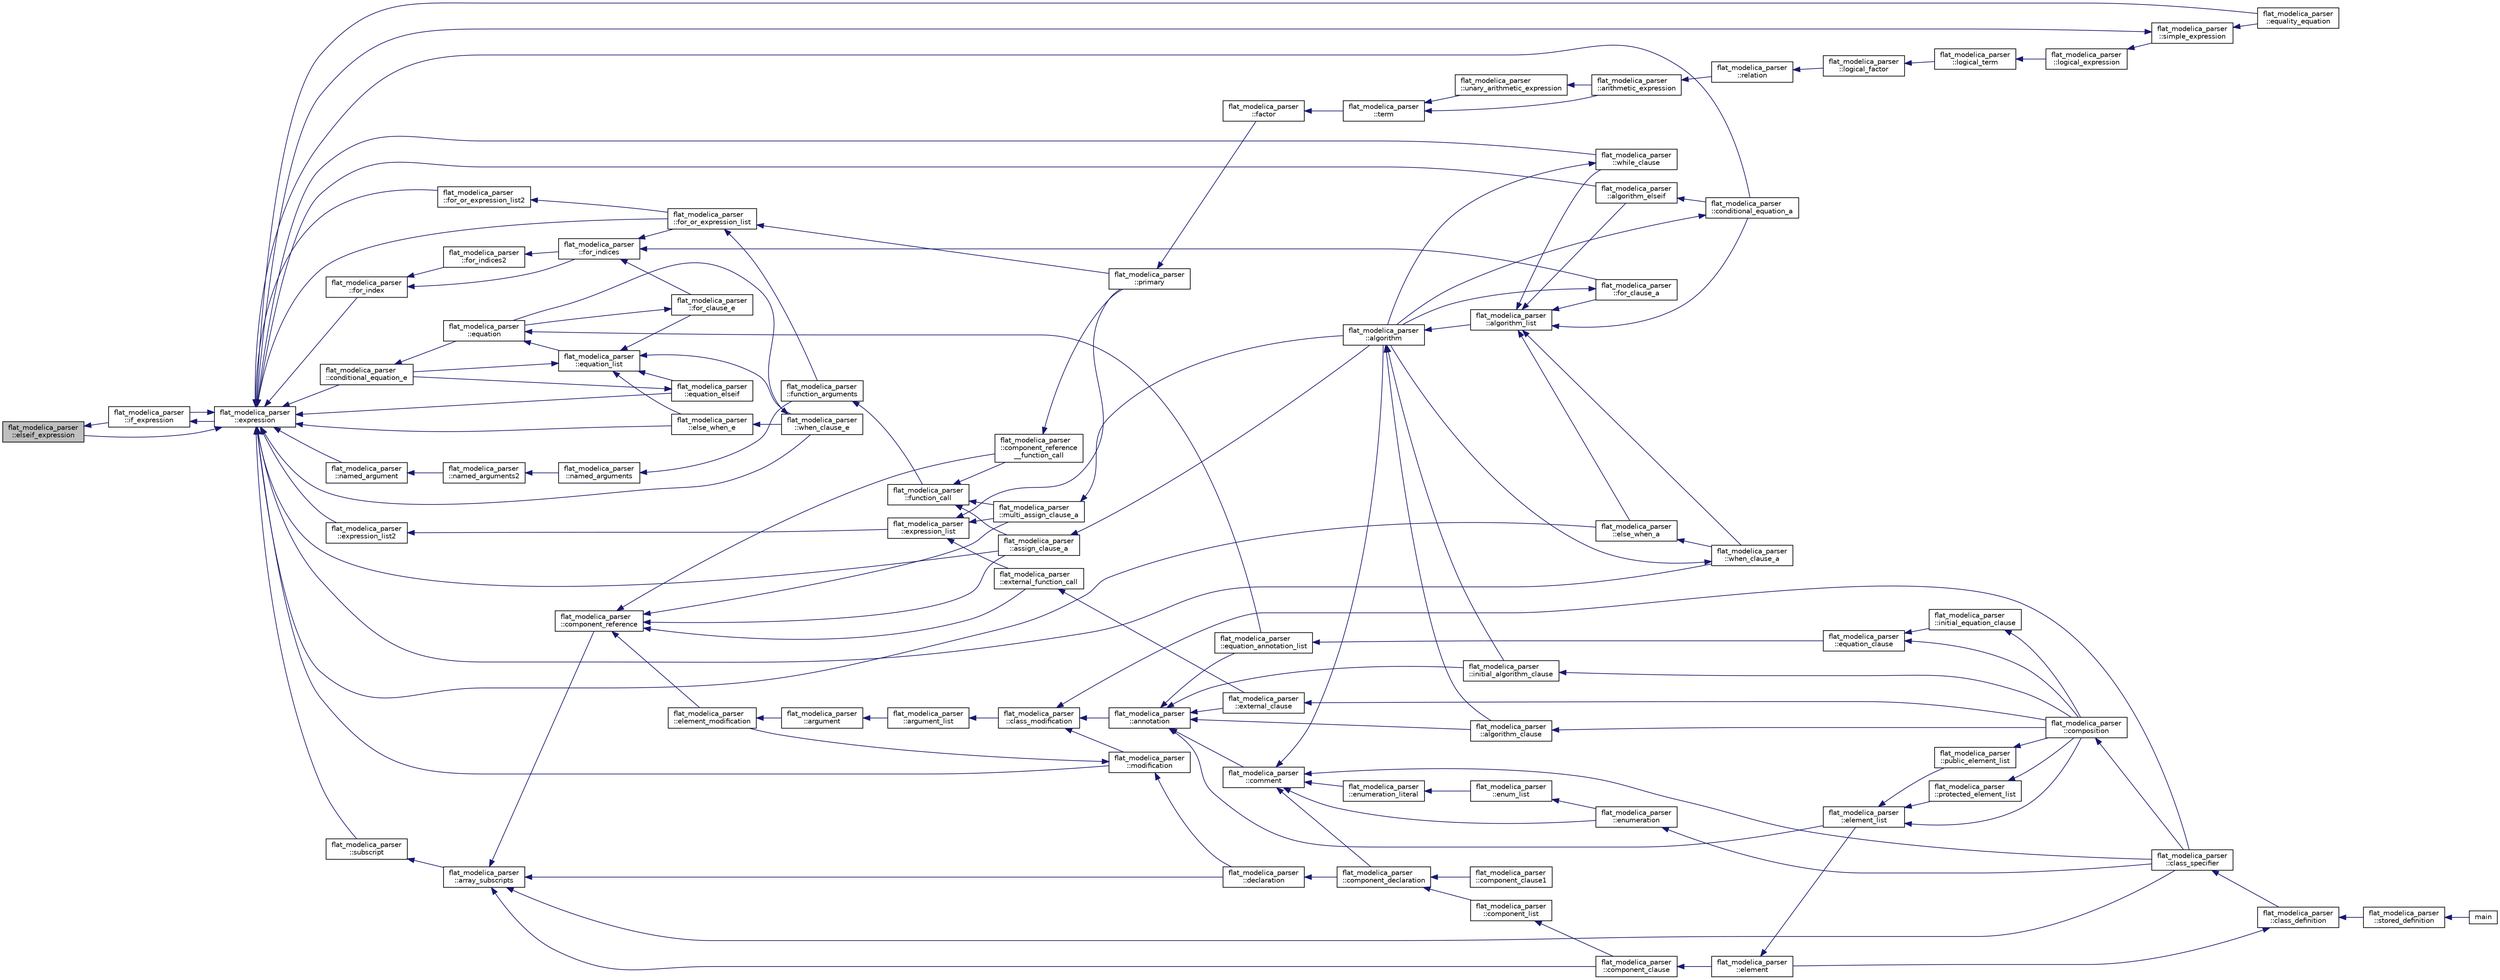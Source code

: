 digraph "flat_modelica_parser::elseif_expression"
{
  edge [fontname="Helvetica",fontsize="10",labelfontname="Helvetica",labelfontsize="10"];
  node [fontname="Helvetica",fontsize="10",shape=record];
  rankdir="LR";
  Node2319 [label="flat_modelica_parser\l::elseif_expression",height=0.2,width=0.4,color="black", fillcolor="grey75", style="filled", fontcolor="black"];
  Node2319 -> Node2320 [dir="back",color="midnightblue",fontsize="10",style="solid",fontname="Helvetica"];
  Node2320 [label="flat_modelica_parser\l::if_expression",height=0.2,width=0.4,color="black", fillcolor="white", style="filled",URL="$d3/d1f/classflat__modelica__parser.html#abe74915ca37d7cc500befffd8e685450"];
  Node2320 -> Node2321 [dir="back",color="midnightblue",fontsize="10",style="solid",fontname="Helvetica"];
  Node2321 [label="flat_modelica_parser\l::expression",height=0.2,width=0.4,color="black", fillcolor="white", style="filled",URL="$d3/d1f/classflat__modelica__parser.html#a1fa231aec225d3b6dbcce6f005324a0a"];
  Node2321 -> Node2322 [dir="back",color="midnightblue",fontsize="10",style="solid",fontname="Helvetica"];
  Node2322 [label="flat_modelica_parser\l::modification",height=0.2,width=0.4,color="black", fillcolor="white", style="filled",URL="$d3/d1f/classflat__modelica__parser.html#a82ff2ee0c0ae2236cb116dceffa258d0"];
  Node2322 -> Node2323 [dir="back",color="midnightblue",fontsize="10",style="solid",fontname="Helvetica"];
  Node2323 [label="flat_modelica_parser\l::declaration",height=0.2,width=0.4,color="black", fillcolor="white", style="filled",URL="$d3/d1f/classflat__modelica__parser.html#a5305478e8fc81ac488f4594fe3565249"];
  Node2323 -> Node2324 [dir="back",color="midnightblue",fontsize="10",style="solid",fontname="Helvetica"];
  Node2324 [label="flat_modelica_parser\l::component_declaration",height=0.2,width=0.4,color="black", fillcolor="white", style="filled",URL="$d3/d1f/classflat__modelica__parser.html#aad1d8b0fdcb8be342d80102d6ef594d0"];
  Node2324 -> Node2325 [dir="back",color="midnightblue",fontsize="10",style="solid",fontname="Helvetica"];
  Node2325 [label="flat_modelica_parser\l::component_list",height=0.2,width=0.4,color="black", fillcolor="white", style="filled",URL="$d3/d1f/classflat__modelica__parser.html#a7df9b11d040b60e5b510771508747ad4"];
  Node2325 -> Node2326 [dir="back",color="midnightblue",fontsize="10",style="solid",fontname="Helvetica"];
  Node2326 [label="flat_modelica_parser\l::component_clause",height=0.2,width=0.4,color="black", fillcolor="white", style="filled",URL="$d3/d1f/classflat__modelica__parser.html#a9c9de7b446c5dd27d52850b61ca11e25"];
  Node2326 -> Node2327 [dir="back",color="midnightblue",fontsize="10",style="solid",fontname="Helvetica"];
  Node2327 [label="flat_modelica_parser\l::element",height=0.2,width=0.4,color="black", fillcolor="white", style="filled",URL="$d3/d1f/classflat__modelica__parser.html#a4aead98ef742685afccccc6e865248a7"];
  Node2327 -> Node2328 [dir="back",color="midnightblue",fontsize="10",style="solid",fontname="Helvetica"];
  Node2328 [label="flat_modelica_parser\l::element_list",height=0.2,width=0.4,color="black", fillcolor="white", style="filled",URL="$d3/d1f/classflat__modelica__parser.html#a16b9bdf942f4a225dc71a78329edfa87"];
  Node2328 -> Node2329 [dir="back",color="midnightblue",fontsize="10",style="solid",fontname="Helvetica"];
  Node2329 [label="flat_modelica_parser\l::composition",height=0.2,width=0.4,color="black", fillcolor="white", style="filled",URL="$d3/d1f/classflat__modelica__parser.html#a2501f477f2faf6b6fccebbc1f42645c4"];
  Node2329 -> Node2330 [dir="back",color="midnightblue",fontsize="10",style="solid",fontname="Helvetica"];
  Node2330 [label="flat_modelica_parser\l::class_specifier",height=0.2,width=0.4,color="black", fillcolor="white", style="filled",URL="$d3/d1f/classflat__modelica__parser.html#a3f84c213222246748b920c694e5901f5"];
  Node2330 -> Node2331 [dir="back",color="midnightblue",fontsize="10",style="solid",fontname="Helvetica"];
  Node2331 [label="flat_modelica_parser\l::class_definition",height=0.2,width=0.4,color="black", fillcolor="white", style="filled",URL="$d3/d1f/classflat__modelica__parser.html#a9f1df8b8a0739ffcbbed9510d7fe6b8a"];
  Node2331 -> Node2332 [dir="back",color="midnightblue",fontsize="10",style="solid",fontname="Helvetica"];
  Node2332 [label="flat_modelica_parser\l::stored_definition",height=0.2,width=0.4,color="black", fillcolor="white", style="filled",URL="$d3/d1f/classflat__modelica__parser.html#aa95bcbb8a14a1c88f7234ce7e6d5cfb1"];
  Node2332 -> Node2333 [dir="back",color="midnightblue",fontsize="10",style="solid",fontname="Helvetica"];
  Node2333 [label="main",height=0.2,width=0.4,color="black", fillcolor="white", style="filled",URL="$d7/d3c/tools_2xml_2flatmodelicaxml_2test_8cpp.html#a3c04138a5bfe5d72780bb7e82a18e627"];
  Node2331 -> Node2327 [dir="back",color="midnightblue",fontsize="10",style="solid",fontname="Helvetica"];
  Node2328 -> Node2334 [dir="back",color="midnightblue",fontsize="10",style="solid",fontname="Helvetica"];
  Node2334 [label="flat_modelica_parser\l::public_element_list",height=0.2,width=0.4,color="black", fillcolor="white", style="filled",URL="$d3/d1f/classflat__modelica__parser.html#a7465b558a8f69dea3c0355725f04bd38"];
  Node2334 -> Node2329 [dir="back",color="midnightblue",fontsize="10",style="solid",fontname="Helvetica"];
  Node2328 -> Node2335 [dir="back",color="midnightblue",fontsize="10",style="solid",fontname="Helvetica"];
  Node2335 [label="flat_modelica_parser\l::protected_element_list",height=0.2,width=0.4,color="black", fillcolor="white", style="filled",URL="$d3/d1f/classflat__modelica__parser.html#afada8342edf19fddff81826dfc422e73"];
  Node2335 -> Node2329 [dir="back",color="midnightblue",fontsize="10",style="solid",fontname="Helvetica"];
  Node2324 -> Node2336 [dir="back",color="midnightblue",fontsize="10",style="solid",fontname="Helvetica"];
  Node2336 [label="flat_modelica_parser\l::component_clause1",height=0.2,width=0.4,color="black", fillcolor="white", style="filled",URL="$d3/d1f/classflat__modelica__parser.html#af6c5c90546ea01baedddb1ab3cf85beb"];
  Node2322 -> Node2337 [dir="back",color="midnightblue",fontsize="10",style="solid",fontname="Helvetica"];
  Node2337 [label="flat_modelica_parser\l::element_modification",height=0.2,width=0.4,color="black", fillcolor="white", style="filled",URL="$d3/d1f/classflat__modelica__parser.html#accf40479800e2a58f61d3514564d3661"];
  Node2337 -> Node2338 [dir="back",color="midnightblue",fontsize="10",style="solid",fontname="Helvetica"];
  Node2338 [label="flat_modelica_parser\l::argument",height=0.2,width=0.4,color="black", fillcolor="white", style="filled",URL="$d3/d1f/classflat__modelica__parser.html#a84ef59a1c46833579328f154ce643875"];
  Node2338 -> Node2339 [dir="back",color="midnightblue",fontsize="10",style="solid",fontname="Helvetica"];
  Node2339 [label="flat_modelica_parser\l::argument_list",height=0.2,width=0.4,color="black", fillcolor="white", style="filled",URL="$d3/d1f/classflat__modelica__parser.html#a68e13a835ebc2c6e189466fb67993f2d"];
  Node2339 -> Node2340 [dir="back",color="midnightblue",fontsize="10",style="solid",fontname="Helvetica"];
  Node2340 [label="flat_modelica_parser\l::class_modification",height=0.2,width=0.4,color="black", fillcolor="white", style="filled",URL="$d3/d1f/classflat__modelica__parser.html#af7728cb4c3b392d8a437fefb83f697a0"];
  Node2340 -> Node2330 [dir="back",color="midnightblue",fontsize="10",style="solid",fontname="Helvetica"];
  Node2340 -> Node2341 [dir="back",color="midnightblue",fontsize="10",style="solid",fontname="Helvetica"];
  Node2341 [label="flat_modelica_parser\l::annotation",height=0.2,width=0.4,color="black", fillcolor="white", style="filled",URL="$d3/d1f/classflat__modelica__parser.html#a3e48a74260e0ea474ab16acb45ad6b78"];
  Node2341 -> Node2342 [dir="back",color="midnightblue",fontsize="10",style="solid",fontname="Helvetica"];
  Node2342 [label="flat_modelica_parser\l::comment",height=0.2,width=0.4,color="black", fillcolor="white", style="filled",URL="$d3/d1f/classflat__modelica__parser.html#ad7b4db7f3f7b2f3980eeaa1a30002d62"];
  Node2342 -> Node2330 [dir="back",color="midnightblue",fontsize="10",style="solid",fontname="Helvetica"];
  Node2342 -> Node2343 [dir="back",color="midnightblue",fontsize="10",style="solid",fontname="Helvetica"];
  Node2343 [label="flat_modelica_parser\l::enumeration",height=0.2,width=0.4,color="black", fillcolor="white", style="filled",URL="$d3/d1f/classflat__modelica__parser.html#a4b00d5be4cd6f9d09ac71e073d53ade6"];
  Node2343 -> Node2330 [dir="back",color="midnightblue",fontsize="10",style="solid",fontname="Helvetica"];
  Node2342 -> Node2344 [dir="back",color="midnightblue",fontsize="10",style="solid",fontname="Helvetica"];
  Node2344 [label="flat_modelica_parser\l::enumeration_literal",height=0.2,width=0.4,color="black", fillcolor="white", style="filled",URL="$d3/d1f/classflat__modelica__parser.html#a6f408706833a65ab898d5b43211d739c"];
  Node2344 -> Node2345 [dir="back",color="midnightblue",fontsize="10",style="solid",fontname="Helvetica"];
  Node2345 [label="flat_modelica_parser\l::enum_list",height=0.2,width=0.4,color="black", fillcolor="white", style="filled",URL="$d3/d1f/classflat__modelica__parser.html#aab84ae8f38d5ec652c3a6b014af71e3c"];
  Node2345 -> Node2343 [dir="back",color="midnightblue",fontsize="10",style="solid",fontname="Helvetica"];
  Node2342 -> Node2324 [dir="back",color="midnightblue",fontsize="10",style="solid",fontname="Helvetica"];
  Node2342 -> Node2346 [dir="back",color="midnightblue",fontsize="10",style="solid",fontname="Helvetica"];
  Node2346 [label="flat_modelica_parser\l::algorithm",height=0.2,width=0.4,color="black", fillcolor="white", style="filled",URL="$d3/d1f/classflat__modelica__parser.html#a9070be82572545c4f02f69a494bba5e7"];
  Node2346 -> Node2347 [dir="back",color="midnightblue",fontsize="10",style="solid",fontname="Helvetica"];
  Node2347 [label="flat_modelica_parser\l::initial_algorithm_clause",height=0.2,width=0.4,color="black", fillcolor="white", style="filled",URL="$d3/d1f/classflat__modelica__parser.html#ae5e8b60fc8de6821d45a7b1092c7e081"];
  Node2347 -> Node2329 [dir="back",color="midnightblue",fontsize="10",style="solid",fontname="Helvetica"];
  Node2346 -> Node2348 [dir="back",color="midnightblue",fontsize="10",style="solid",fontname="Helvetica"];
  Node2348 [label="flat_modelica_parser\l::algorithm_clause",height=0.2,width=0.4,color="black", fillcolor="white", style="filled",URL="$d3/d1f/classflat__modelica__parser.html#ab3364709611da0235acfe39df030b674"];
  Node2348 -> Node2329 [dir="back",color="midnightblue",fontsize="10",style="solid",fontname="Helvetica"];
  Node2346 -> Node2349 [dir="back",color="midnightblue",fontsize="10",style="solid",fontname="Helvetica"];
  Node2349 [label="flat_modelica_parser\l::algorithm_list",height=0.2,width=0.4,color="black", fillcolor="white", style="filled",URL="$d3/d1f/classflat__modelica__parser.html#a24452fe5045329b5e1f706d996031e01"];
  Node2349 -> Node2350 [dir="back",color="midnightblue",fontsize="10",style="solid",fontname="Helvetica"];
  Node2350 [label="flat_modelica_parser\l::conditional_equation_a",height=0.2,width=0.4,color="black", fillcolor="white", style="filled",URL="$d3/d1f/classflat__modelica__parser.html#a2602136424159a7550ecc615145a6288"];
  Node2350 -> Node2346 [dir="back",color="midnightblue",fontsize="10",style="solid",fontname="Helvetica"];
  Node2349 -> Node2351 [dir="back",color="midnightblue",fontsize="10",style="solid",fontname="Helvetica"];
  Node2351 [label="flat_modelica_parser\l::for_clause_a",height=0.2,width=0.4,color="black", fillcolor="white", style="filled",URL="$d3/d1f/classflat__modelica__parser.html#a698269ce15ea1247657c7dd9a5a60e1b"];
  Node2351 -> Node2346 [dir="back",color="midnightblue",fontsize="10",style="solid",fontname="Helvetica"];
  Node2349 -> Node2352 [dir="back",color="midnightblue",fontsize="10",style="solid",fontname="Helvetica"];
  Node2352 [label="flat_modelica_parser\l::while_clause",height=0.2,width=0.4,color="black", fillcolor="white", style="filled",URL="$d3/d1f/classflat__modelica__parser.html#a95d15eaea27582e0f25b7ab9fafb699f"];
  Node2352 -> Node2346 [dir="back",color="midnightblue",fontsize="10",style="solid",fontname="Helvetica"];
  Node2349 -> Node2353 [dir="back",color="midnightblue",fontsize="10",style="solid",fontname="Helvetica"];
  Node2353 [label="flat_modelica_parser\l::when_clause_a",height=0.2,width=0.4,color="black", fillcolor="white", style="filled",URL="$d3/d1f/classflat__modelica__parser.html#a6be53924c81a9a284b3fe6f026050a0e"];
  Node2353 -> Node2346 [dir="back",color="midnightblue",fontsize="10",style="solid",fontname="Helvetica"];
  Node2349 -> Node2354 [dir="back",color="midnightblue",fontsize="10",style="solid",fontname="Helvetica"];
  Node2354 [label="flat_modelica_parser\l::algorithm_elseif",height=0.2,width=0.4,color="black", fillcolor="white", style="filled",URL="$d3/d1f/classflat__modelica__parser.html#a3456253b3575cc9f216dcbffe63bc60a"];
  Node2354 -> Node2350 [dir="back",color="midnightblue",fontsize="10",style="solid",fontname="Helvetica"];
  Node2349 -> Node2355 [dir="back",color="midnightblue",fontsize="10",style="solid",fontname="Helvetica"];
  Node2355 [label="flat_modelica_parser\l::else_when_a",height=0.2,width=0.4,color="black", fillcolor="white", style="filled",URL="$d3/d1f/classflat__modelica__parser.html#aaf5cdf7d885fb99a89c1a97974181aeb"];
  Node2355 -> Node2353 [dir="back",color="midnightblue",fontsize="10",style="solid",fontname="Helvetica"];
  Node2341 -> Node2328 [dir="back",color="midnightblue",fontsize="10",style="solid",fontname="Helvetica"];
  Node2341 -> Node2347 [dir="back",color="midnightblue",fontsize="10",style="solid",fontname="Helvetica"];
  Node2341 -> Node2348 [dir="back",color="midnightblue",fontsize="10",style="solid",fontname="Helvetica"];
  Node2341 -> Node2356 [dir="back",color="midnightblue",fontsize="10",style="solid",fontname="Helvetica"];
  Node2356 [label="flat_modelica_parser\l::external_clause",height=0.2,width=0.4,color="black", fillcolor="white", style="filled",URL="$d3/d1f/classflat__modelica__parser.html#ab06ef9cc7c45446b4d84c2d0588e30f9"];
  Node2356 -> Node2329 [dir="back",color="midnightblue",fontsize="10",style="solid",fontname="Helvetica"];
  Node2341 -> Node2357 [dir="back",color="midnightblue",fontsize="10",style="solid",fontname="Helvetica"];
  Node2357 [label="flat_modelica_parser\l::equation_annotation_list",height=0.2,width=0.4,color="black", fillcolor="white", style="filled",URL="$d3/d1f/classflat__modelica__parser.html#add7148c6c8954da13155648bc2862be8"];
  Node2357 -> Node2358 [dir="back",color="midnightblue",fontsize="10",style="solid",fontname="Helvetica"];
  Node2358 [label="flat_modelica_parser\l::equation_clause",height=0.2,width=0.4,color="black", fillcolor="white", style="filled",URL="$d3/d1f/classflat__modelica__parser.html#ad6a9f4a4cc3f2797749cbed8b375262a"];
  Node2358 -> Node2329 [dir="back",color="midnightblue",fontsize="10",style="solid",fontname="Helvetica"];
  Node2358 -> Node2359 [dir="back",color="midnightblue",fontsize="10",style="solid",fontname="Helvetica"];
  Node2359 [label="flat_modelica_parser\l::initial_equation_clause",height=0.2,width=0.4,color="black", fillcolor="white", style="filled",URL="$d3/d1f/classflat__modelica__parser.html#aa665fdca40c465ab000395a50eb3d805"];
  Node2359 -> Node2329 [dir="back",color="midnightblue",fontsize="10",style="solid",fontname="Helvetica"];
  Node2340 -> Node2322 [dir="back",color="midnightblue",fontsize="10",style="solid",fontname="Helvetica"];
  Node2321 -> Node2360 [dir="back",color="midnightblue",fontsize="10",style="solid",fontname="Helvetica"];
  Node2360 [label="flat_modelica_parser\l::equality_equation",height=0.2,width=0.4,color="black", fillcolor="white", style="filled",URL="$d3/d1f/classflat__modelica__parser.html#a67b7ed62e6e351ad17adc1788ce4a27b"];
  Node2321 -> Node2361 [dir="back",color="midnightblue",fontsize="10",style="solid",fontname="Helvetica"];
  Node2361 [label="flat_modelica_parser\l::conditional_equation_e",height=0.2,width=0.4,color="black", fillcolor="white", style="filled",URL="$d3/d1f/classflat__modelica__parser.html#a940634fa9f96167b3b1f242c0dabd651"];
  Node2361 -> Node2362 [dir="back",color="midnightblue",fontsize="10",style="solid",fontname="Helvetica"];
  Node2362 [label="flat_modelica_parser\l::equation",height=0.2,width=0.4,color="black", fillcolor="white", style="filled",URL="$d3/d1f/classflat__modelica__parser.html#ab587768926709d0b5f0ee811ef2a9e55"];
  Node2362 -> Node2357 [dir="back",color="midnightblue",fontsize="10",style="solid",fontname="Helvetica"];
  Node2362 -> Node2363 [dir="back",color="midnightblue",fontsize="10",style="solid",fontname="Helvetica"];
  Node2363 [label="flat_modelica_parser\l::equation_list",height=0.2,width=0.4,color="black", fillcolor="white", style="filled",URL="$d3/d1f/classflat__modelica__parser.html#adf333d23802f8d4bb8309cd1c3b1b972"];
  Node2363 -> Node2361 [dir="back",color="midnightblue",fontsize="10",style="solid",fontname="Helvetica"];
  Node2363 -> Node2364 [dir="back",color="midnightblue",fontsize="10",style="solid",fontname="Helvetica"];
  Node2364 [label="flat_modelica_parser\l::for_clause_e",height=0.2,width=0.4,color="black", fillcolor="white", style="filled",URL="$d3/d1f/classflat__modelica__parser.html#ad796e5867f12476d0a9d3e2379480fdb"];
  Node2364 -> Node2362 [dir="back",color="midnightblue",fontsize="10",style="solid",fontname="Helvetica"];
  Node2363 -> Node2365 [dir="back",color="midnightblue",fontsize="10",style="solid",fontname="Helvetica"];
  Node2365 [label="flat_modelica_parser\l::when_clause_e",height=0.2,width=0.4,color="black", fillcolor="white", style="filled",URL="$d3/d1f/classflat__modelica__parser.html#a67435f229389aa62dcefd3889d89da69"];
  Node2365 -> Node2362 [dir="back",color="midnightblue",fontsize="10",style="solid",fontname="Helvetica"];
  Node2363 -> Node2366 [dir="back",color="midnightblue",fontsize="10",style="solid",fontname="Helvetica"];
  Node2366 [label="flat_modelica_parser\l::equation_elseif",height=0.2,width=0.4,color="black", fillcolor="white", style="filled",URL="$d3/d1f/classflat__modelica__parser.html#ab853be82032c0d1c9c7d620809f4bd1e"];
  Node2366 -> Node2361 [dir="back",color="midnightblue",fontsize="10",style="solid",fontname="Helvetica"];
  Node2363 -> Node2367 [dir="back",color="midnightblue",fontsize="10",style="solid",fontname="Helvetica"];
  Node2367 [label="flat_modelica_parser\l::else_when_e",height=0.2,width=0.4,color="black", fillcolor="white", style="filled",URL="$d3/d1f/classflat__modelica__parser.html#af698cf615c9db6765309fb92a8302d3d"];
  Node2367 -> Node2365 [dir="back",color="midnightblue",fontsize="10",style="solid",fontname="Helvetica"];
  Node2321 -> Node2365 [dir="back",color="midnightblue",fontsize="10",style="solid",fontname="Helvetica"];
  Node2321 -> Node2368 [dir="back",color="midnightblue",fontsize="10",style="solid",fontname="Helvetica"];
  Node2368 [label="flat_modelica_parser\l::assign_clause_a",height=0.2,width=0.4,color="black", fillcolor="white", style="filled",URL="$d3/d1f/classflat__modelica__parser.html#a2b4d8fd023ff58ef5a7ca4c4ff6ed966"];
  Node2368 -> Node2346 [dir="back",color="midnightblue",fontsize="10",style="solid",fontname="Helvetica"];
  Node2321 -> Node2350 [dir="back",color="midnightblue",fontsize="10",style="solid",fontname="Helvetica"];
  Node2321 -> Node2352 [dir="back",color="midnightblue",fontsize="10",style="solid",fontname="Helvetica"];
  Node2321 -> Node2353 [dir="back",color="midnightblue",fontsize="10",style="solid",fontname="Helvetica"];
  Node2321 -> Node2366 [dir="back",color="midnightblue",fontsize="10",style="solid",fontname="Helvetica"];
  Node2321 -> Node2354 [dir="back",color="midnightblue",fontsize="10",style="solid",fontname="Helvetica"];
  Node2321 -> Node2367 [dir="back",color="midnightblue",fontsize="10",style="solid",fontname="Helvetica"];
  Node2321 -> Node2355 [dir="back",color="midnightblue",fontsize="10",style="solid",fontname="Helvetica"];
  Node2321 -> Node2320 [dir="back",color="midnightblue",fontsize="10",style="solid",fontname="Helvetica"];
  Node2321 -> Node2319 [dir="back",color="midnightblue",fontsize="10",style="solid",fontname="Helvetica"];
  Node2321 -> Node2369 [dir="back",color="midnightblue",fontsize="10",style="solid",fontname="Helvetica"];
  Node2369 [label="flat_modelica_parser\l::for_index",height=0.2,width=0.4,color="black", fillcolor="white", style="filled",URL="$d3/d1f/classflat__modelica__parser.html#a71e3ed912ca4877fbf9bf926e168b68d"];
  Node2369 -> Node2370 [dir="back",color="midnightblue",fontsize="10",style="solid",fontname="Helvetica"];
  Node2370 [label="flat_modelica_parser\l::for_indices",height=0.2,width=0.4,color="black", fillcolor="white", style="filled",URL="$d3/d1f/classflat__modelica__parser.html#a76c44efa8df89fe87819e6ee1644e6db"];
  Node2370 -> Node2364 [dir="back",color="midnightblue",fontsize="10",style="solid",fontname="Helvetica"];
  Node2370 -> Node2351 [dir="back",color="midnightblue",fontsize="10",style="solid",fontname="Helvetica"];
  Node2370 -> Node2371 [dir="back",color="midnightblue",fontsize="10",style="solid",fontname="Helvetica"];
  Node2371 [label="flat_modelica_parser\l::for_or_expression_list",height=0.2,width=0.4,color="black", fillcolor="white", style="filled",URL="$d3/d1f/classflat__modelica__parser.html#a852d2cec43ad6050e58f721fa1ee3552"];
  Node2371 -> Node2372 [dir="back",color="midnightblue",fontsize="10",style="solid",fontname="Helvetica"];
  Node2372 [label="flat_modelica_parser\l::primary",height=0.2,width=0.4,color="black", fillcolor="white", style="filled",URL="$d3/d1f/classflat__modelica__parser.html#a6d8f8adbafa27c9a7799625d893586c3"];
  Node2372 -> Node2373 [dir="back",color="midnightblue",fontsize="10",style="solid",fontname="Helvetica"];
  Node2373 [label="flat_modelica_parser\l::factor",height=0.2,width=0.4,color="black", fillcolor="white", style="filled",URL="$d3/d1f/classflat__modelica__parser.html#a289707857c0bd31790909a9c077cfc0b"];
  Node2373 -> Node2374 [dir="back",color="midnightblue",fontsize="10",style="solid",fontname="Helvetica"];
  Node2374 [label="flat_modelica_parser\l::term",height=0.2,width=0.4,color="black", fillcolor="white", style="filled",URL="$d3/d1f/classflat__modelica__parser.html#ac38ae338828fde1d52bdab2f69bb28a7"];
  Node2374 -> Node2375 [dir="back",color="midnightblue",fontsize="10",style="solid",fontname="Helvetica"];
  Node2375 [label="flat_modelica_parser\l::arithmetic_expression",height=0.2,width=0.4,color="black", fillcolor="white", style="filled",URL="$d3/d1f/classflat__modelica__parser.html#ab531318a1c89f929a25761161c5a326e"];
  Node2375 -> Node2376 [dir="back",color="midnightblue",fontsize="10",style="solid",fontname="Helvetica"];
  Node2376 [label="flat_modelica_parser\l::relation",height=0.2,width=0.4,color="black", fillcolor="white", style="filled",URL="$d3/d1f/classflat__modelica__parser.html#a81991a3180d5998614e3e50e3d14fa7f"];
  Node2376 -> Node2377 [dir="back",color="midnightblue",fontsize="10",style="solid",fontname="Helvetica"];
  Node2377 [label="flat_modelica_parser\l::logical_factor",height=0.2,width=0.4,color="black", fillcolor="white", style="filled",URL="$d3/d1f/classflat__modelica__parser.html#a84367168d2a3cc8eb991b358d18ed3af"];
  Node2377 -> Node2378 [dir="back",color="midnightblue",fontsize="10",style="solid",fontname="Helvetica"];
  Node2378 [label="flat_modelica_parser\l::logical_term",height=0.2,width=0.4,color="black", fillcolor="white", style="filled",URL="$d3/d1f/classflat__modelica__parser.html#a56438b398c7f068fea253c7f1e7db2c1"];
  Node2378 -> Node2379 [dir="back",color="midnightblue",fontsize="10",style="solid",fontname="Helvetica"];
  Node2379 [label="flat_modelica_parser\l::logical_expression",height=0.2,width=0.4,color="black", fillcolor="white", style="filled",URL="$d3/d1f/classflat__modelica__parser.html#a924b1b598098e179cb0a1d90678bf23f"];
  Node2379 -> Node2380 [dir="back",color="midnightblue",fontsize="10",style="solid",fontname="Helvetica"];
  Node2380 [label="flat_modelica_parser\l::simple_expression",height=0.2,width=0.4,color="black", fillcolor="white", style="filled",URL="$d3/d1f/classflat__modelica__parser.html#a87564353c27911a7e7e6f47e46680b54"];
  Node2380 -> Node2321 [dir="back",color="midnightblue",fontsize="10",style="solid",fontname="Helvetica"];
  Node2380 -> Node2360 [dir="back",color="midnightblue",fontsize="10",style="solid",fontname="Helvetica"];
  Node2374 -> Node2381 [dir="back",color="midnightblue",fontsize="10",style="solid",fontname="Helvetica"];
  Node2381 [label="flat_modelica_parser\l::unary_arithmetic_expression",height=0.2,width=0.4,color="black", fillcolor="white", style="filled",URL="$d3/d1f/classflat__modelica__parser.html#a9325af5d35d573f963404fc79cc00a31"];
  Node2381 -> Node2375 [dir="back",color="midnightblue",fontsize="10",style="solid",fontname="Helvetica"];
  Node2371 -> Node2382 [dir="back",color="midnightblue",fontsize="10",style="solid",fontname="Helvetica"];
  Node2382 [label="flat_modelica_parser\l::function_arguments",height=0.2,width=0.4,color="black", fillcolor="white", style="filled",URL="$d3/d1f/classflat__modelica__parser.html#a8369a5c244b38db5dd99d05c45bde2b6"];
  Node2382 -> Node2383 [dir="back",color="midnightblue",fontsize="10",style="solid",fontname="Helvetica"];
  Node2383 [label="flat_modelica_parser\l::function_call",height=0.2,width=0.4,color="black", fillcolor="white", style="filled",URL="$d3/d1f/classflat__modelica__parser.html#aa2cc2b16d080ca4cb53154d16129d0de"];
  Node2383 -> Node2368 [dir="back",color="midnightblue",fontsize="10",style="solid",fontname="Helvetica"];
  Node2383 -> Node2384 [dir="back",color="midnightblue",fontsize="10",style="solid",fontname="Helvetica"];
  Node2384 [label="flat_modelica_parser\l::multi_assign_clause_a",height=0.2,width=0.4,color="black", fillcolor="white", style="filled",URL="$d3/d1f/classflat__modelica__parser.html#a1b2d77519827bb01a36e12d146258f27"];
  Node2384 -> Node2346 [dir="back",color="midnightblue",fontsize="10",style="solid",fontname="Helvetica"];
  Node2383 -> Node2385 [dir="back",color="midnightblue",fontsize="10",style="solid",fontname="Helvetica"];
  Node2385 [label="flat_modelica_parser\l::component_reference\l__function_call",height=0.2,width=0.4,color="black", fillcolor="white", style="filled",URL="$d3/d1f/classflat__modelica__parser.html#afaa1d42522d74dc3b7c42641a495871c"];
  Node2385 -> Node2372 [dir="back",color="midnightblue",fontsize="10",style="solid",fontname="Helvetica"];
  Node2369 -> Node2386 [dir="back",color="midnightblue",fontsize="10",style="solid",fontname="Helvetica"];
  Node2386 [label="flat_modelica_parser\l::for_indices2",height=0.2,width=0.4,color="black", fillcolor="white", style="filled",URL="$d3/d1f/classflat__modelica__parser.html#a952f880106d7524240a66f15cf16dcbd"];
  Node2386 -> Node2370 [dir="back",color="midnightblue",fontsize="10",style="solid",fontname="Helvetica"];
  Node2321 -> Node2371 [dir="back",color="midnightblue",fontsize="10",style="solid",fontname="Helvetica"];
  Node2321 -> Node2387 [dir="back",color="midnightblue",fontsize="10",style="solid",fontname="Helvetica"];
  Node2387 [label="flat_modelica_parser\l::for_or_expression_list2",height=0.2,width=0.4,color="black", fillcolor="white", style="filled",URL="$d3/d1f/classflat__modelica__parser.html#abe5b7a23ecd33457a38840e32259ac09"];
  Node2387 -> Node2371 [dir="back",color="midnightblue",fontsize="10",style="solid",fontname="Helvetica"];
  Node2321 -> Node2388 [dir="back",color="midnightblue",fontsize="10",style="solid",fontname="Helvetica"];
  Node2388 [label="flat_modelica_parser\l::named_argument",height=0.2,width=0.4,color="black", fillcolor="white", style="filled",URL="$d3/d1f/classflat__modelica__parser.html#a9a6ad7b85c41ee449235500a01e9dea1"];
  Node2388 -> Node2389 [dir="back",color="midnightblue",fontsize="10",style="solid",fontname="Helvetica"];
  Node2389 [label="flat_modelica_parser\l::named_arguments2",height=0.2,width=0.4,color="black", fillcolor="white", style="filled",URL="$d3/d1f/classflat__modelica__parser.html#ad0957def8bac197f920cb5a6d665684b"];
  Node2389 -> Node2390 [dir="back",color="midnightblue",fontsize="10",style="solid",fontname="Helvetica"];
  Node2390 [label="flat_modelica_parser\l::named_arguments",height=0.2,width=0.4,color="black", fillcolor="white", style="filled",URL="$d3/d1f/classflat__modelica__parser.html#a2414c37271bdd3ebb994b12d5a523252"];
  Node2390 -> Node2382 [dir="back",color="midnightblue",fontsize="10",style="solid",fontname="Helvetica"];
  Node2321 -> Node2391 [dir="back",color="midnightblue",fontsize="10",style="solid",fontname="Helvetica"];
  Node2391 [label="flat_modelica_parser\l::expression_list2",height=0.2,width=0.4,color="black", fillcolor="white", style="filled",URL="$d3/d1f/classflat__modelica__parser.html#a356beb9c68da52b1589a0b191f44346b"];
  Node2391 -> Node2392 [dir="back",color="midnightblue",fontsize="10",style="solid",fontname="Helvetica"];
  Node2392 [label="flat_modelica_parser\l::expression_list",height=0.2,width=0.4,color="black", fillcolor="white", style="filled",URL="$d3/d1f/classflat__modelica__parser.html#a39c7285abe59f4618e5f263644edff88"];
  Node2392 -> Node2393 [dir="back",color="midnightblue",fontsize="10",style="solid",fontname="Helvetica"];
  Node2393 [label="flat_modelica_parser\l::external_function_call",height=0.2,width=0.4,color="black", fillcolor="white", style="filled",URL="$d3/d1f/classflat__modelica__parser.html#aa5af9d948c23eec5ac0035f72017e1bc"];
  Node2393 -> Node2356 [dir="back",color="midnightblue",fontsize="10",style="solid",fontname="Helvetica"];
  Node2392 -> Node2384 [dir="back",color="midnightblue",fontsize="10",style="solid",fontname="Helvetica"];
  Node2392 -> Node2372 [dir="back",color="midnightblue",fontsize="10",style="solid",fontname="Helvetica"];
  Node2321 -> Node2394 [dir="back",color="midnightblue",fontsize="10",style="solid",fontname="Helvetica"];
  Node2394 [label="flat_modelica_parser\l::subscript",height=0.2,width=0.4,color="black", fillcolor="white", style="filled",URL="$d3/d1f/classflat__modelica__parser.html#ad32151028317b783cb95771b43b2bac2"];
  Node2394 -> Node2395 [dir="back",color="midnightblue",fontsize="10",style="solid",fontname="Helvetica"];
  Node2395 [label="flat_modelica_parser\l::array_subscripts",height=0.2,width=0.4,color="black", fillcolor="white", style="filled",URL="$d3/d1f/classflat__modelica__parser.html#a532a2c378b6ce209d9134adb1ee0eb4d"];
  Node2395 -> Node2330 [dir="back",color="midnightblue",fontsize="10",style="solid",fontname="Helvetica"];
  Node2395 -> Node2396 [dir="back",color="midnightblue",fontsize="10",style="solid",fontname="Helvetica"];
  Node2396 [label="flat_modelica_parser\l::component_reference",height=0.2,width=0.4,color="black", fillcolor="white", style="filled",URL="$d3/d1f/classflat__modelica__parser.html#a4830b8468221508474327fc5cba45654"];
  Node2396 -> Node2393 [dir="back",color="midnightblue",fontsize="10",style="solid",fontname="Helvetica"];
  Node2396 -> Node2337 [dir="back",color="midnightblue",fontsize="10",style="solid",fontname="Helvetica"];
  Node2396 -> Node2368 [dir="back",color="midnightblue",fontsize="10",style="solid",fontname="Helvetica"];
  Node2396 -> Node2384 [dir="back",color="midnightblue",fontsize="10",style="solid",fontname="Helvetica"];
  Node2396 -> Node2385 [dir="back",color="midnightblue",fontsize="10",style="solid",fontname="Helvetica"];
  Node2395 -> Node2326 [dir="back",color="midnightblue",fontsize="10",style="solid",fontname="Helvetica"];
  Node2395 -> Node2323 [dir="back",color="midnightblue",fontsize="10",style="solid",fontname="Helvetica"];
}
